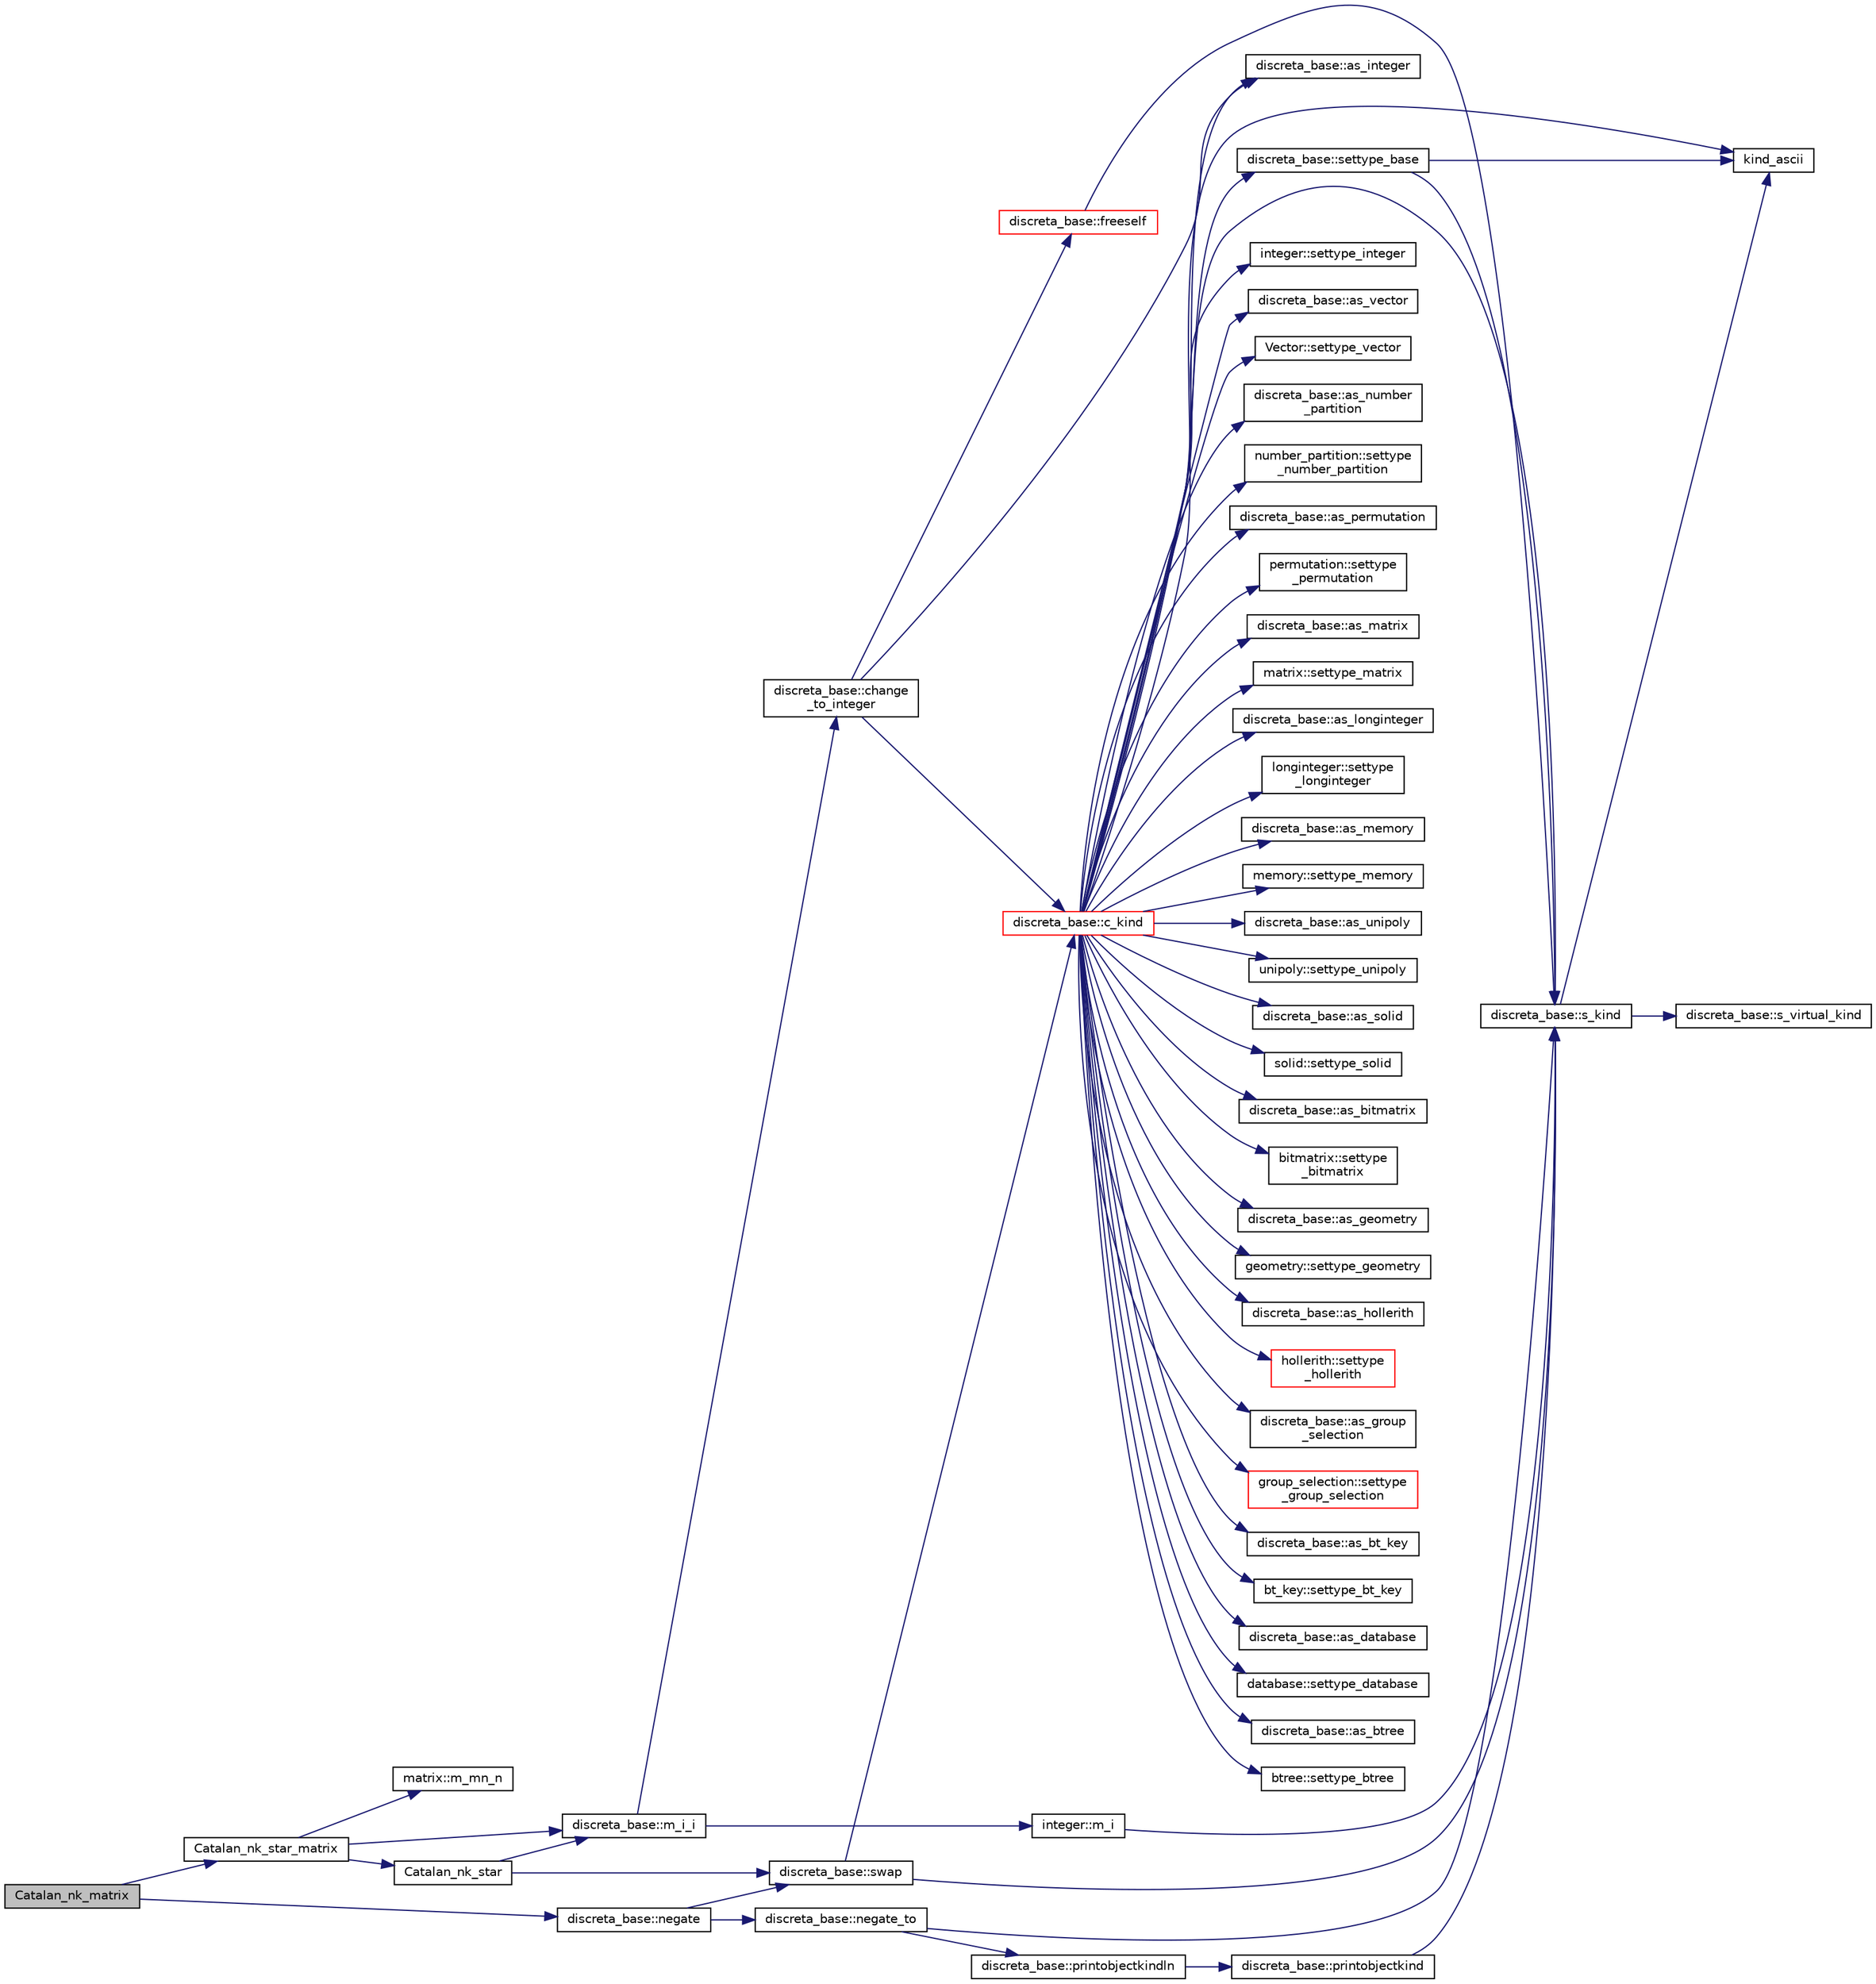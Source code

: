digraph "Catalan_nk_matrix"
{
  edge [fontname="Helvetica",fontsize="10",labelfontname="Helvetica",labelfontsize="10"];
  node [fontname="Helvetica",fontsize="10",shape=record];
  rankdir="LR";
  Node936 [label="Catalan_nk_matrix",height=0.2,width=0.4,color="black", fillcolor="grey75", style="filled", fontcolor="black"];
  Node936 -> Node937 [color="midnightblue",fontsize="10",style="solid",fontname="Helvetica"];
  Node937 [label="Catalan_nk_star_matrix",height=0.2,width=0.4,color="black", fillcolor="white", style="filled",URL="$d3/d72/global_8_c.html#a62ffa2ad8cbaaf9dbb813890cea86a2f"];
  Node937 -> Node938 [color="midnightblue",fontsize="10",style="solid",fontname="Helvetica"];
  Node938 [label="matrix::m_mn_n",height=0.2,width=0.4,color="black", fillcolor="white", style="filled",URL="$d1/d8d/classmatrix.html#ae9a8cf19bd93428639950725edbd2271"];
  Node937 -> Node939 [color="midnightblue",fontsize="10",style="solid",fontname="Helvetica"];
  Node939 [label="discreta_base::m_i_i",height=0.2,width=0.4,color="black", fillcolor="white", style="filled",URL="$d7/d71/classdiscreta__base.html#aa231464a9d4bc233f66608021c9ad997"];
  Node939 -> Node940 [color="midnightblue",fontsize="10",style="solid",fontname="Helvetica"];
  Node940 [label="discreta_base::change\l_to_integer",height=0.2,width=0.4,color="black", fillcolor="white", style="filled",URL="$d7/d71/classdiscreta__base.html#a58a5a5bd8f8e6f2dd7b4483b66dc7bb9"];
  Node940 -> Node941 [color="midnightblue",fontsize="10",style="solid",fontname="Helvetica"];
  Node941 [label="discreta_base::freeself",height=0.2,width=0.4,color="red", fillcolor="white", style="filled",URL="$d7/d71/classdiscreta__base.html#a9a3c9501a562293b5667c11b9174d6e5"];
  Node941 -> Node944 [color="midnightblue",fontsize="10",style="solid",fontname="Helvetica"];
  Node944 [label="discreta_base::s_kind",height=0.2,width=0.4,color="black", fillcolor="white", style="filled",URL="$d7/d71/classdiscreta__base.html#a8a830025c74adbbc3362418a7c2ba157"];
  Node944 -> Node945 [color="midnightblue",fontsize="10",style="solid",fontname="Helvetica"];
  Node945 [label="discreta_base::s_virtual_kind",height=0.2,width=0.4,color="black", fillcolor="white", style="filled",URL="$d7/d71/classdiscreta__base.html#a52778a6d6943a468be083d0785d418fb"];
  Node944 -> Node946 [color="midnightblue",fontsize="10",style="solid",fontname="Helvetica"];
  Node946 [label="kind_ascii",height=0.2,width=0.4,color="black", fillcolor="white", style="filled",URL="$d9/d60/discreta_8h.html#ad0ce825a9f29bc6cec27e1b64cfe27bf"];
  Node940 -> Node989 [color="midnightblue",fontsize="10",style="solid",fontname="Helvetica"];
  Node989 [label="discreta_base::c_kind",height=0.2,width=0.4,color="red", fillcolor="white", style="filled",URL="$d7/d71/classdiscreta__base.html#adc2ff61589c2d083688e7a43f333cb62"];
  Node989 -> Node990 [color="midnightblue",fontsize="10",style="solid",fontname="Helvetica"];
  Node990 [label="discreta_base::settype_base",height=0.2,width=0.4,color="black", fillcolor="white", style="filled",URL="$d7/d71/classdiscreta__base.html#a4f42899a89447d1c3993ea07c38f8ad4"];
  Node990 -> Node944 [color="midnightblue",fontsize="10",style="solid",fontname="Helvetica"];
  Node990 -> Node946 [color="midnightblue",fontsize="10",style="solid",fontname="Helvetica"];
  Node989 -> Node950 [color="midnightblue",fontsize="10",style="solid",fontname="Helvetica"];
  Node950 [label="discreta_base::as_integer",height=0.2,width=0.4,color="black", fillcolor="white", style="filled",URL="$d7/d71/classdiscreta__base.html#a00d7691eaf874fd283d942692fe8dd26"];
  Node989 -> Node991 [color="midnightblue",fontsize="10",style="solid",fontname="Helvetica"];
  Node991 [label="integer::settype_integer",height=0.2,width=0.4,color="black", fillcolor="white", style="filled",URL="$d0/de5/classinteger.html#a6265c65ef311229acd513d748faba796"];
  Node989 -> Node952 [color="midnightblue",fontsize="10",style="solid",fontname="Helvetica"];
  Node952 [label="discreta_base::as_vector",height=0.2,width=0.4,color="black", fillcolor="white", style="filled",URL="$d7/d71/classdiscreta__base.html#a7bdd6cae39c380b128ee9e17e42cf020"];
  Node989 -> Node992 [color="midnightblue",fontsize="10",style="solid",fontname="Helvetica"];
  Node992 [label="Vector::settype_vector",height=0.2,width=0.4,color="black", fillcolor="white", style="filled",URL="$d5/db2/class_vector.html#a34e0d00b18c051f23904a8429fa6c8b4"];
  Node989 -> Node955 [color="midnightblue",fontsize="10",style="solid",fontname="Helvetica"];
  Node955 [label="discreta_base::as_number\l_partition",height=0.2,width=0.4,color="black", fillcolor="white", style="filled",URL="$d7/d71/classdiscreta__base.html#a307aa09de0e925d46697707968ffab00"];
  Node989 -> Node993 [color="midnightblue",fontsize="10",style="solid",fontname="Helvetica"];
  Node993 [label="number_partition::settype\l_number_partition",height=0.2,width=0.4,color="black", fillcolor="white", style="filled",URL="$df/d50/classnumber__partition.html#a3aaec1b557758f643ffc8555bbc358be"];
  Node989 -> Node957 [color="midnightblue",fontsize="10",style="solid",fontname="Helvetica"];
  Node957 [label="discreta_base::as_permutation",height=0.2,width=0.4,color="black", fillcolor="white", style="filled",URL="$d7/d71/classdiscreta__base.html#aa4e72f36a82984239b12ae831e131098"];
  Node989 -> Node994 [color="midnightblue",fontsize="10",style="solid",fontname="Helvetica"];
  Node994 [label="permutation::settype\l_permutation",height=0.2,width=0.4,color="black", fillcolor="white", style="filled",URL="$d0/d08/classpermutation.html#af1eea29f86195cede9562e444664c28c"];
  Node989 -> Node959 [color="midnightblue",fontsize="10",style="solid",fontname="Helvetica"];
  Node959 [label="discreta_base::as_matrix",height=0.2,width=0.4,color="black", fillcolor="white", style="filled",URL="$d7/d71/classdiscreta__base.html#ae4d7f56d917a4707b838fbffde6467ff"];
  Node989 -> Node995 [color="midnightblue",fontsize="10",style="solid",fontname="Helvetica"];
  Node995 [label="matrix::settype_matrix",height=0.2,width=0.4,color="black", fillcolor="white", style="filled",URL="$d1/d8d/classmatrix.html#a1780283a64a789e4084d792683d276bb"];
  Node989 -> Node962 [color="midnightblue",fontsize="10",style="solid",fontname="Helvetica"];
  Node962 [label="discreta_base::as_longinteger",height=0.2,width=0.4,color="black", fillcolor="white", style="filled",URL="$d7/d71/classdiscreta__base.html#a20a094639eb711b10c8694c51937f7cd"];
  Node989 -> Node996 [color="midnightblue",fontsize="10",style="solid",fontname="Helvetica"];
  Node996 [label="longinteger::settype\l_longinteger",height=0.2,width=0.4,color="black", fillcolor="white", style="filled",URL="$d3/d71/classlonginteger.html#ae5f811ece8df31b9ff114368a18e1dc5"];
  Node989 -> Node965 [color="midnightblue",fontsize="10",style="solid",fontname="Helvetica"];
  Node965 [label="discreta_base::as_memory",height=0.2,width=0.4,color="black", fillcolor="white", style="filled",URL="$d7/d71/classdiscreta__base.html#ad94b2d7dce0cd4fa22db57f6e79c4bd2"];
  Node989 -> Node997 [color="midnightblue",fontsize="10",style="solid",fontname="Helvetica"];
  Node997 [label="memory::settype_memory",height=0.2,width=0.4,color="black", fillcolor="white", style="filled",URL="$d8/d99/classmemory.html#a33aae277f9b8fe36b02e9d5da895451b"];
  Node989 -> Node967 [color="midnightblue",fontsize="10",style="solid",fontname="Helvetica"];
  Node967 [label="discreta_base::as_unipoly",height=0.2,width=0.4,color="black", fillcolor="white", style="filled",URL="$d7/d71/classdiscreta__base.html#ad50d8027f039fe5c2478cddb243adc9d"];
  Node989 -> Node998 [color="midnightblue",fontsize="10",style="solid",fontname="Helvetica"];
  Node998 [label="unipoly::settype_unipoly",height=0.2,width=0.4,color="black", fillcolor="white", style="filled",URL="$d1/d89/classunipoly.html#a8db854fcc85c5e1150b1f1b1c005c95b"];
  Node989 -> Node969 [color="midnightblue",fontsize="10",style="solid",fontname="Helvetica"];
  Node969 [label="discreta_base::as_solid",height=0.2,width=0.4,color="black", fillcolor="white", style="filled",URL="$d7/d71/classdiscreta__base.html#a1fc5f2b85ec97ab0a69dd64903c970a5"];
  Node989 -> Node999 [color="midnightblue",fontsize="10",style="solid",fontname="Helvetica"];
  Node999 [label="solid::settype_solid",height=0.2,width=0.4,color="black", fillcolor="white", style="filled",URL="$d8/def/classsolid.html#a775bd4821f75a8aee4ea3d4335ff90e0"];
  Node989 -> Node971 [color="midnightblue",fontsize="10",style="solid",fontname="Helvetica"];
  Node971 [label="discreta_base::as_bitmatrix",height=0.2,width=0.4,color="black", fillcolor="white", style="filled",URL="$d7/d71/classdiscreta__base.html#a071ad54ea8ef6c9d1d15f532e5a76df6"];
  Node989 -> Node1000 [color="midnightblue",fontsize="10",style="solid",fontname="Helvetica"];
  Node1000 [label="bitmatrix::settype\l_bitmatrix",height=0.2,width=0.4,color="black", fillcolor="white", style="filled",URL="$de/dc8/classbitmatrix.html#acb571d947f9526665ebbdc0ce3e2a973"];
  Node989 -> Node973 [color="midnightblue",fontsize="10",style="solid",fontname="Helvetica"];
  Node973 [label="discreta_base::as_geometry",height=0.2,width=0.4,color="black", fillcolor="white", style="filled",URL="$d7/d71/classdiscreta__base.html#a38fc7b4cdd830703e9d87354b79bc5c8"];
  Node989 -> Node1001 [color="midnightblue",fontsize="10",style="solid",fontname="Helvetica"];
  Node1001 [label="geometry::settype_geometry",height=0.2,width=0.4,color="black", fillcolor="white", style="filled",URL="$da/d44/classgeometry.html#ab4a336baba6a3f56f5ffa053a5be5ba7"];
  Node989 -> Node975 [color="midnightblue",fontsize="10",style="solid",fontname="Helvetica"];
  Node975 [label="discreta_base::as_hollerith",height=0.2,width=0.4,color="black", fillcolor="white", style="filled",URL="$d7/d71/classdiscreta__base.html#a3e66f82711f314710107e2f29e589690"];
  Node989 -> Node1002 [color="midnightblue",fontsize="10",style="solid",fontname="Helvetica"];
  Node1002 [label="hollerith::settype\l_hollerith",height=0.2,width=0.4,color="red", fillcolor="white", style="filled",URL="$d8/d99/classhollerith.html#a23bbd4acfc88a0e90f1245f243f51f76"];
  Node989 -> Node977 [color="midnightblue",fontsize="10",style="solid",fontname="Helvetica"];
  Node977 [label="discreta_base::as_group\l_selection",height=0.2,width=0.4,color="black", fillcolor="white", style="filled",URL="$d7/d71/classdiscreta__base.html#aae1bac4883c567718bef9fb610abbdc8"];
  Node989 -> Node1004 [color="midnightblue",fontsize="10",style="solid",fontname="Helvetica"];
  Node1004 [label="group_selection::settype\l_group_selection",height=0.2,width=0.4,color="red", fillcolor="white", style="filled",URL="$d6/db0/classgroup__selection.html#a015ed73b7b8d784bedd4d11ac1fc0ec1"];
  Node989 -> Node979 [color="midnightblue",fontsize="10",style="solid",fontname="Helvetica"];
  Node979 [label="discreta_base::as_bt_key",height=0.2,width=0.4,color="black", fillcolor="white", style="filled",URL="$d7/d71/classdiscreta__base.html#a2734c6e08dca17cf6588bd5064ec1b9f"];
  Node989 -> Node1007 [color="midnightblue",fontsize="10",style="solid",fontname="Helvetica"];
  Node1007 [label="bt_key::settype_bt_key",height=0.2,width=0.4,color="black", fillcolor="white", style="filled",URL="$d1/de5/classbt__key.html#a352bb10beb7c789d8d29373035824800"];
  Node989 -> Node981 [color="midnightblue",fontsize="10",style="solid",fontname="Helvetica"];
  Node981 [label="discreta_base::as_database",height=0.2,width=0.4,color="black", fillcolor="white", style="filled",URL="$d7/d71/classdiscreta__base.html#ab055d39d58210a2b03ba3d33703b09a9"];
  Node989 -> Node1008 [color="midnightblue",fontsize="10",style="solid",fontname="Helvetica"];
  Node1008 [label="database::settype_database",height=0.2,width=0.4,color="black", fillcolor="white", style="filled",URL="$db/d72/classdatabase.html#a014639aa001462e480eb1f3984839b72"];
  Node989 -> Node983 [color="midnightblue",fontsize="10",style="solid",fontname="Helvetica"];
  Node983 [label="discreta_base::as_btree",height=0.2,width=0.4,color="black", fillcolor="white", style="filled",URL="$d7/d71/classdiscreta__base.html#a78e76674cef2ec113c17989c11288778"];
  Node989 -> Node1009 [color="midnightblue",fontsize="10",style="solid",fontname="Helvetica"];
  Node1009 [label="btree::settype_btree",height=0.2,width=0.4,color="black", fillcolor="white", style="filled",URL="$dd/db0/classbtree.html#a5a1b9773c848908a6050cc733d2d9780"];
  Node989 -> Node946 [color="midnightblue",fontsize="10",style="solid",fontname="Helvetica"];
  Node989 -> Node944 [color="midnightblue",fontsize="10",style="solid",fontname="Helvetica"];
  Node940 -> Node950 [color="midnightblue",fontsize="10",style="solid",fontname="Helvetica"];
  Node939 -> Node1012 [color="midnightblue",fontsize="10",style="solid",fontname="Helvetica"];
  Node1012 [label="integer::m_i",height=0.2,width=0.4,color="black", fillcolor="white", style="filled",URL="$d0/de5/classinteger.html#a869091f0a0f35f5354c8c4a70250e8a9"];
  Node1012 -> Node944 [color="midnightblue",fontsize="10",style="solid",fontname="Helvetica"];
  Node937 -> Node1013 [color="midnightblue",fontsize="10",style="solid",fontname="Helvetica"];
  Node1013 [label="Catalan_nk_star",height=0.2,width=0.4,color="black", fillcolor="white", style="filled",URL="$d3/d72/global_8_c.html#a7ab517d5c1a799b2c861307095cc651b"];
  Node1013 -> Node939 [color="midnightblue",fontsize="10",style="solid",fontname="Helvetica"];
  Node1013 -> Node1014 [color="midnightblue",fontsize="10",style="solid",fontname="Helvetica"];
  Node1014 [label="discreta_base::swap",height=0.2,width=0.4,color="black", fillcolor="white", style="filled",URL="$d7/d71/classdiscreta__base.html#a2e8acbb9d3476675dac5b6a583b0293e"];
  Node1014 -> Node944 [color="midnightblue",fontsize="10",style="solid",fontname="Helvetica"];
  Node1014 -> Node989 [color="midnightblue",fontsize="10",style="solid",fontname="Helvetica"];
  Node936 -> Node1015 [color="midnightblue",fontsize="10",style="solid",fontname="Helvetica"];
  Node1015 [label="discreta_base::negate",height=0.2,width=0.4,color="black", fillcolor="white", style="filled",URL="$d7/d71/classdiscreta__base.html#aac1be1125008f8a93a3083cd1a43878d"];
  Node1015 -> Node1016 [color="midnightblue",fontsize="10",style="solid",fontname="Helvetica"];
  Node1016 [label="discreta_base::negate_to",height=0.2,width=0.4,color="black", fillcolor="white", style="filled",URL="$d7/d71/classdiscreta__base.html#a65ad2034f2f4518d424b814974018a03"];
  Node1016 -> Node944 [color="midnightblue",fontsize="10",style="solid",fontname="Helvetica"];
  Node1016 -> Node947 [color="midnightblue",fontsize="10",style="solid",fontname="Helvetica"];
  Node947 [label="discreta_base::printobjectkindln",height=0.2,width=0.4,color="black", fillcolor="white", style="filled",URL="$d7/d71/classdiscreta__base.html#a677ccc8f392ebedde05e453f8cf59559"];
  Node947 -> Node948 [color="midnightblue",fontsize="10",style="solid",fontname="Helvetica"];
  Node948 [label="discreta_base::printobjectkind",height=0.2,width=0.4,color="black", fillcolor="white", style="filled",URL="$d7/d71/classdiscreta__base.html#aa75a1314aa706909b029664944904231"];
  Node948 -> Node944 [color="midnightblue",fontsize="10",style="solid",fontname="Helvetica"];
  Node1015 -> Node1014 [color="midnightblue",fontsize="10",style="solid",fontname="Helvetica"];
}
